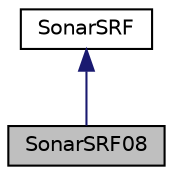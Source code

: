 digraph "SonarSRF08"
{
  edge [fontname="Helvetica",fontsize="10",labelfontname="Helvetica",labelfontsize="10"];
  node [fontname="Helvetica",fontsize="10",shape=record];
  Node2 [label="SonarSRF08",height=0.2,width=0.4,color="black", fillcolor="grey75", style="filled", fontcolor="black"];
  Node3 -> Node2 [dir="back",color="midnightblue",fontsize="10",style="solid",fontname="Helvetica"];
  Node3 [label="SonarSRF",height=0.2,width=0.4,color="black", fillcolor="white", style="filled",URL="$classSonarSRF.html",tooltip="Ultraschall library für SRF08 (SonarSRF08 Klasse), SRF02 (SonarSRF02 Klasse) und SRF10 (SonarSRF10 Kl..."];
}

